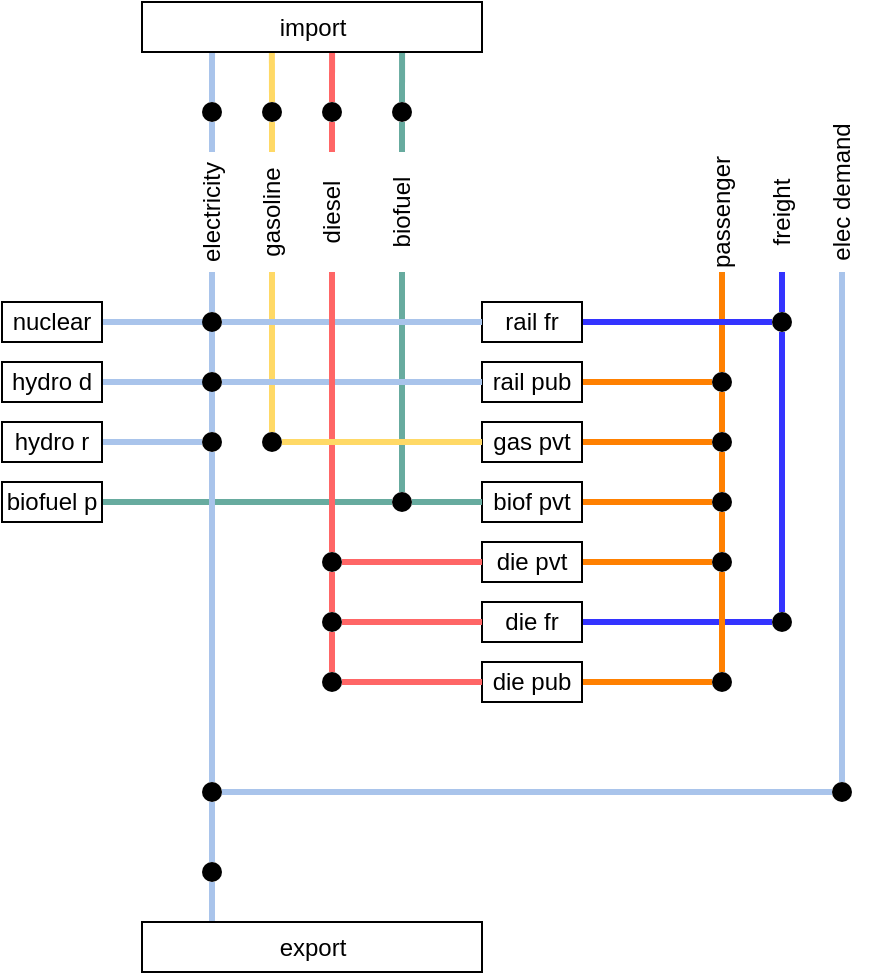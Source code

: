 <mxfile version="20.3.0" type="device"><diagram id="KpXPeBKy199UkRb0RZpr" name="Page-1"><mxGraphModel dx="1426" dy="792" grid="1" gridSize="10" guides="1" tooltips="1" connect="1" arrows="1" fold="1" page="1" pageScale="1" pageWidth="827" pageHeight="1169" math="0" shadow="0"><root><mxCell id="0"/><mxCell id="1" parent="0"/><mxCell id="5WD74SQGdd1ZutrolJfy-83" style="edgeStyle=orthogonalEdgeStyle;rounded=0;orthogonalLoop=1;jettySize=auto;html=1;exitX=0;exitY=0.5;exitDx=0;exitDy=0;entryX=0.5;entryY=0;entryDx=0;entryDy=0;strokeColor=#A9C4EB;strokeWidth=3;startArrow=none;startFill=0;endArrow=none;endFill=0;" parent="1" source="5WD74SQGdd1ZutrolJfy-46" target="5WD74SQGdd1ZutrolJfy-74" edge="1"><mxGeometry relative="1" as="geometry"/></mxCell><mxCell id="5WD74SQGdd1ZutrolJfy-95" style="edgeStyle=orthogonalEdgeStyle;rounded=0;orthogonalLoop=1;jettySize=auto;html=1;exitX=1;exitY=0.5;exitDx=0;exitDy=0;entryX=0.5;entryY=1;entryDx=0;entryDy=0;strokeColor=#A9C4EB;strokeWidth=3;startArrow=none;startFill=0;endArrow=none;endFill=0;" parent="1" source="5WD74SQGdd1ZutrolJfy-46" target="5WD74SQGdd1ZutrolJfy-91" edge="1"><mxGeometry relative="1" as="geometry"/></mxCell><mxCell id="5WD74SQGdd1ZutrolJfy-46" value="electricity" style="text;html=1;strokeColor=none;fillColor=none;align=center;verticalAlign=middle;whiteSpace=wrap;rounded=0;rotation=-90;" parent="1" vertex="1"><mxGeometry x="205" y="180" width="60" height="30" as="geometry"/></mxCell><mxCell id="5WD74SQGdd1ZutrolJfy-135" style="edgeStyle=orthogonalEdgeStyle;rounded=0;orthogonalLoop=1;jettySize=auto;html=1;exitX=0;exitY=0.5;exitDx=0;exitDy=0;entryX=0.5;entryY=0;entryDx=0;entryDy=0;strokeColor=#FFD966;strokeWidth=3;startArrow=none;startFill=0;endArrow=none;endFill=0;" parent="1" source="5WD74SQGdd1ZutrolJfy-47" target="5WD74SQGdd1ZutrolJfy-134" edge="1"><mxGeometry relative="1" as="geometry"/></mxCell><mxCell id="5WD74SQGdd1ZutrolJfy-47" value="gasoline" style="text;html=1;strokeColor=none;fillColor=none;align=center;verticalAlign=middle;whiteSpace=wrap;rounded=0;rotation=-90;" parent="1" vertex="1"><mxGeometry x="235" y="180" width="60" height="30" as="geometry"/></mxCell><mxCell id="5WD74SQGdd1ZutrolJfy-127" style="edgeStyle=orthogonalEdgeStyle;rounded=0;orthogonalLoop=1;jettySize=auto;html=1;exitX=0;exitY=0.5;exitDx=0;exitDy=0;entryX=0.5;entryY=0;entryDx=0;entryDy=0;strokeColor=#67AB9F;strokeWidth=3;startArrow=none;startFill=0;endArrow=none;endFill=0;" parent="1" source="5WD74SQGdd1ZutrolJfy-48" target="5WD74SQGdd1ZutrolJfy-125" edge="1"><mxGeometry relative="1" as="geometry"/></mxCell><mxCell id="5WD74SQGdd1ZutrolJfy-128" style="edgeStyle=orthogonalEdgeStyle;rounded=0;orthogonalLoop=1;jettySize=auto;html=1;exitX=1;exitY=0.5;exitDx=0;exitDy=0;entryX=0.5;entryY=1;entryDx=0;entryDy=0;strokeColor=#67AB9F;strokeWidth=3;startArrow=none;startFill=0;endArrow=none;endFill=0;" parent="1" source="5WD74SQGdd1ZutrolJfy-48" target="5WD74SQGdd1ZutrolJfy-94" edge="1"><mxGeometry relative="1" as="geometry"/></mxCell><mxCell id="5WD74SQGdd1ZutrolJfy-48" value="biofuel" style="text;html=1;strokeColor=none;fillColor=none;align=center;verticalAlign=middle;whiteSpace=wrap;rounded=0;rotation=-90;" parent="1" vertex="1"><mxGeometry x="300" y="180" width="60" height="30" as="geometry"/></mxCell><mxCell id="5WD74SQGdd1ZutrolJfy-49" value="diesel" style="text;html=1;strokeColor=none;fillColor=none;align=center;verticalAlign=middle;whiteSpace=wrap;rounded=0;rotation=-90;" parent="1" vertex="1"><mxGeometry x="265" y="180" width="60" height="30" as="geometry"/></mxCell><mxCell id="5WD74SQGdd1ZutrolJfy-89" value="" style="edgeStyle=orthogonalEdgeStyle;rounded=0;orthogonalLoop=1;jettySize=auto;html=1;strokeColor=#A9C4EB;strokeWidth=3;startArrow=none;startFill=0;endArrow=none;endFill=0;" parent="1" source="5WD74SQGdd1ZutrolJfy-51" target="5WD74SQGdd1ZutrolJfy-75" edge="1"><mxGeometry relative="1" as="geometry"/></mxCell><mxCell id="5WD74SQGdd1ZutrolJfy-51" value="nuclear" style="rounded=0;whiteSpace=wrap;html=1;" parent="1" vertex="1"><mxGeometry x="130" y="240" width="50" height="20" as="geometry"/></mxCell><mxCell id="5WD74SQGdd1ZutrolJfy-87" value="" style="edgeStyle=orthogonalEdgeStyle;rounded=0;orthogonalLoop=1;jettySize=auto;html=1;strokeColor=#A9C4EB;strokeWidth=3;startArrow=none;startFill=0;endArrow=none;endFill=0;" parent="1" source="5WD74SQGdd1ZutrolJfy-52" target="5WD74SQGdd1ZutrolJfy-78" edge="1"><mxGeometry relative="1" as="geometry"/></mxCell><mxCell id="5WD74SQGdd1ZutrolJfy-52" value="hydro r" style="rounded=0;whiteSpace=wrap;html=1;" parent="1" vertex="1"><mxGeometry x="130" y="300" width="50" height="20" as="geometry"/></mxCell><mxCell id="5WD74SQGdd1ZutrolJfy-88" value="" style="edgeStyle=orthogonalEdgeStyle;rounded=0;orthogonalLoop=1;jettySize=auto;html=1;strokeColor=#A9C4EB;strokeWidth=3;startArrow=none;startFill=0;endArrow=none;endFill=0;" parent="1" source="5WD74SQGdd1ZutrolJfy-53" target="5WD74SQGdd1ZutrolJfy-78" edge="1"><mxGeometry relative="1" as="geometry"/></mxCell><mxCell id="5WD74SQGdd1ZutrolJfy-53" value="hydro d" style="rounded=0;whiteSpace=wrap;html=1;" parent="1" vertex="1"><mxGeometry x="130" y="270" width="50" height="20" as="geometry"/></mxCell><mxCell id="5WD74SQGdd1ZutrolJfy-126" style="edgeStyle=orthogonalEdgeStyle;rounded=0;orthogonalLoop=1;jettySize=auto;html=1;exitX=1;exitY=0.5;exitDx=0;exitDy=0;entryX=0;entryY=0.5;entryDx=0;entryDy=0;strokeColor=#67AB9F;strokeWidth=3;startArrow=none;startFill=0;endArrow=none;endFill=0;" parent="1" source="5WD74SQGdd1ZutrolJfy-54" target="5WD74SQGdd1ZutrolJfy-125" edge="1"><mxGeometry relative="1" as="geometry"/></mxCell><mxCell id="5WD74SQGdd1ZutrolJfy-54" value="biofuel p" style="rounded=0;whiteSpace=wrap;html=1;" parent="1" vertex="1"><mxGeometry x="130" y="330" width="50" height="20" as="geometry"/></mxCell><mxCell id="5WD74SQGdd1ZutrolJfy-148" style="edgeStyle=orthogonalEdgeStyle;rounded=0;orthogonalLoop=1;jettySize=auto;html=1;exitX=0;exitY=0.5;exitDx=0;exitDy=0;entryX=0.5;entryY=0;entryDx=0;entryDy=0;strokeColor=#3333FF;strokeWidth=3;startArrow=none;startFill=0;endArrow=none;endFill=0;" parent="1" source="5WD74SQGdd1ZutrolJfy-55" target="5WD74SQGdd1ZutrolJfy-139" edge="1"><mxGeometry relative="1" as="geometry"/></mxCell><mxCell id="5WD74SQGdd1ZutrolJfy-55" value="freight" style="text;html=1;strokeColor=none;fillColor=none;align=center;verticalAlign=middle;whiteSpace=wrap;rounded=0;rotation=-90;" parent="1" vertex="1"><mxGeometry x="490" y="180" width="60" height="30" as="geometry"/></mxCell><mxCell id="5WD74SQGdd1ZutrolJfy-150" style="edgeStyle=orthogonalEdgeStyle;rounded=0;orthogonalLoop=1;jettySize=auto;html=1;exitX=0;exitY=0.5;exitDx=0;exitDy=0;entryX=0.5;entryY=0;entryDx=0;entryDy=0;strokeColor=#FF8000;strokeWidth=3;startArrow=none;startFill=0;endArrow=none;endFill=0;" parent="1" source="5WD74SQGdd1ZutrolJfy-56" target="5WD74SQGdd1ZutrolJfy-140" edge="1"><mxGeometry relative="1" as="geometry"/></mxCell><mxCell id="5WD74SQGdd1ZutrolJfy-56" value="passenger" style="text;html=1;strokeColor=none;fillColor=none;align=center;verticalAlign=middle;whiteSpace=wrap;rounded=0;rotation=-90;" parent="1" vertex="1"><mxGeometry x="460" y="180" width="60" height="30" as="geometry"/></mxCell><mxCell id="5WD74SQGdd1ZutrolJfy-146" style="edgeStyle=orthogonalEdgeStyle;rounded=0;orthogonalLoop=1;jettySize=auto;html=1;exitX=1;exitY=0.5;exitDx=0;exitDy=0;entryX=0;entryY=0.5;entryDx=0;entryDy=0;strokeColor=#3333FF;strokeWidth=3;startArrow=none;startFill=0;endArrow=none;endFill=0;" parent="1" source="5WD74SQGdd1ZutrolJfy-57" target="5WD74SQGdd1ZutrolJfy-139" edge="1"><mxGeometry relative="1" as="geometry"/></mxCell><mxCell id="5WD74SQGdd1ZutrolJfy-57" value="rail fr" style="rounded=0;whiteSpace=wrap;html=1;" parent="1" vertex="1"><mxGeometry x="370" y="240" width="50" height="20" as="geometry"/></mxCell><mxCell id="5WD74SQGdd1ZutrolJfy-158" style="edgeStyle=orthogonalEdgeStyle;rounded=0;orthogonalLoop=1;jettySize=auto;html=1;exitX=1;exitY=0.5;exitDx=0;exitDy=0;entryX=0;entryY=0.5;entryDx=0;entryDy=0;strokeColor=#FF8000;strokeWidth=3;startArrow=none;startFill=0;endArrow=none;endFill=0;" parent="1" source="5WD74SQGdd1ZutrolJfy-58" target="5WD74SQGdd1ZutrolJfy-140" edge="1"><mxGeometry relative="1" as="geometry"/></mxCell><mxCell id="5WD74SQGdd1ZutrolJfy-58" value="rail pub" style="rounded=0;whiteSpace=wrap;html=1;" parent="1" vertex="1"><mxGeometry x="370" y="270" width="50" height="20" as="geometry"/></mxCell><mxCell id="5WD74SQGdd1ZutrolJfy-157" style="edgeStyle=orthogonalEdgeStyle;rounded=0;orthogonalLoop=1;jettySize=auto;html=1;exitX=1;exitY=0.5;exitDx=0;exitDy=0;entryX=0;entryY=0.5;entryDx=0;entryDy=0;strokeColor=#FF8000;strokeWidth=3;startArrow=none;startFill=0;endArrow=none;endFill=0;" parent="1" source="5WD74SQGdd1ZutrolJfy-59" target="5WD74SQGdd1ZutrolJfy-141" edge="1"><mxGeometry relative="1" as="geometry"/></mxCell><mxCell id="5WD74SQGdd1ZutrolJfy-59" value="gas pvt" style="rounded=0;whiteSpace=wrap;html=1;" parent="1" vertex="1"><mxGeometry x="370" y="300" width="50" height="20" as="geometry"/></mxCell><mxCell id="5WD74SQGdd1ZutrolJfy-156" style="edgeStyle=orthogonalEdgeStyle;rounded=0;orthogonalLoop=1;jettySize=auto;html=1;exitX=1;exitY=0.5;exitDx=0;exitDy=0;entryX=0;entryY=0.5;entryDx=0;entryDy=0;strokeColor=#FF8000;strokeWidth=3;startArrow=none;startFill=0;endArrow=none;endFill=0;" parent="1" source="5WD74SQGdd1ZutrolJfy-60" target="5WD74SQGdd1ZutrolJfy-142" edge="1"><mxGeometry relative="1" as="geometry"/></mxCell><mxCell id="5WD74SQGdd1ZutrolJfy-60" value="biof pvt" style="rounded=0;whiteSpace=wrap;html=1;" parent="1" vertex="1"><mxGeometry x="370" y="330" width="50" height="20" as="geometry"/></mxCell><mxCell id="5WD74SQGdd1ZutrolJfy-154" style="edgeStyle=orthogonalEdgeStyle;rounded=0;orthogonalLoop=1;jettySize=auto;html=1;exitX=1;exitY=0.5;exitDx=0;exitDy=0;entryX=0;entryY=0.5;entryDx=0;entryDy=0;strokeColor=#FF8000;strokeWidth=3;startArrow=none;startFill=0;endArrow=none;endFill=0;" parent="1" source="5WD74SQGdd1ZutrolJfy-61" target="5WD74SQGdd1ZutrolJfy-143" edge="1"><mxGeometry relative="1" as="geometry"/></mxCell><mxCell id="5WD74SQGdd1ZutrolJfy-61" value="die pvt" style="rounded=0;whiteSpace=wrap;html=1;" parent="1" vertex="1"><mxGeometry x="370" y="360" width="50" height="20" as="geometry"/></mxCell><mxCell id="5WD74SQGdd1ZutrolJfy-147" style="edgeStyle=orthogonalEdgeStyle;rounded=0;orthogonalLoop=1;jettySize=auto;html=1;exitX=1;exitY=0.5;exitDx=0;exitDy=0;entryX=0;entryY=0.5;entryDx=0;entryDy=0;strokeColor=#3333FF;strokeWidth=3;startArrow=none;startFill=0;endArrow=none;endFill=0;" parent="1" source="5WD74SQGdd1ZutrolJfy-62" target="5WD74SQGdd1ZutrolJfy-144" edge="1"><mxGeometry relative="1" as="geometry"/></mxCell><mxCell id="5WD74SQGdd1ZutrolJfy-62" value="die fr" style="rounded=0;whiteSpace=wrap;html=1;" parent="1" vertex="1"><mxGeometry x="370" y="390" width="50" height="20" as="geometry"/></mxCell><mxCell id="5WD74SQGdd1ZutrolJfy-159" style="edgeStyle=orthogonalEdgeStyle;rounded=0;orthogonalLoop=1;jettySize=auto;html=1;exitX=1;exitY=0.5;exitDx=0;exitDy=0;entryX=0;entryY=0.5;entryDx=0;entryDy=0;strokeColor=#FF8000;strokeWidth=3;startArrow=none;startFill=0;endArrow=none;endFill=0;" parent="1" source="5WD74SQGdd1ZutrolJfy-63" target="5WD74SQGdd1ZutrolJfy-145" edge="1"><mxGeometry relative="1" as="geometry"/></mxCell><mxCell id="5WD74SQGdd1ZutrolJfy-63" value="die pub" style="rounded=0;whiteSpace=wrap;html=1;" parent="1" vertex="1"><mxGeometry x="370" y="420" width="50" height="20" as="geometry"/></mxCell><mxCell id="5WD74SQGdd1ZutrolJfy-133" style="edgeStyle=orthogonalEdgeStyle;rounded=0;orthogonalLoop=1;jettySize=auto;html=1;exitX=0.5;exitY=1;exitDx=0;exitDy=0;entryX=0.206;entryY=0;entryDx=0;entryDy=0;entryPerimeter=0;strokeColor=#A9C4EB;strokeWidth=3;startArrow=none;startFill=0;endArrow=none;endFill=0;" parent="1" source="5WD74SQGdd1ZutrolJfy-72" target="5WD74SQGdd1ZutrolJfy-131" edge="1"><mxGeometry relative="1" as="geometry"/></mxCell><mxCell id="5WD74SQGdd1ZutrolJfy-72" value="" style="shape=ellipse;fillColor=#000000;strokeColor=none;html=1;sketch=0;" parent="1" vertex="1"><mxGeometry x="230" y="520" width="10" height="10" as="geometry"/></mxCell><mxCell id="5WD74SQGdd1ZutrolJfy-84" style="edgeStyle=orthogonalEdgeStyle;rounded=0;orthogonalLoop=1;jettySize=auto;html=1;exitX=0.5;exitY=1;exitDx=0;exitDy=0;entryX=0.5;entryY=0;entryDx=0;entryDy=0;strokeColor=#A9C4EB;strokeWidth=3;startArrow=none;startFill=0;endArrow=none;endFill=0;" parent="1" source="5WD74SQGdd1ZutrolJfy-74" target="5WD74SQGdd1ZutrolJfy-75" edge="1"><mxGeometry relative="1" as="geometry"/></mxCell><mxCell id="5WD74SQGdd1ZutrolJfy-138" style="edgeStyle=orthogonalEdgeStyle;rounded=0;orthogonalLoop=1;jettySize=auto;html=1;exitX=1;exitY=0.5;exitDx=0;exitDy=0;entryX=0;entryY=0.5;entryDx=0;entryDy=0;strokeColor=#A9C4EB;strokeWidth=3;startArrow=none;startFill=0;endArrow=none;endFill=0;" parent="1" source="5WD74SQGdd1ZutrolJfy-74" target="5WD74SQGdd1ZutrolJfy-57" edge="1"><mxGeometry relative="1" as="geometry"/></mxCell><mxCell id="5WD74SQGdd1ZutrolJfy-74" value="" style="shape=ellipse;fillColor=#000000;strokeColor=none;html=1;sketch=0;" parent="1" vertex="1"><mxGeometry x="230" y="245" width="10" height="10" as="geometry"/></mxCell><mxCell id="5WD74SQGdd1ZutrolJfy-85" style="edgeStyle=orthogonalEdgeStyle;rounded=0;orthogonalLoop=1;jettySize=auto;html=1;exitX=0.5;exitY=1;exitDx=0;exitDy=0;entryX=0.5;entryY=0;entryDx=0;entryDy=0;strokeColor=#A9C4EB;strokeWidth=3;startArrow=none;startFill=0;endArrow=none;endFill=0;" parent="1" source="5WD74SQGdd1ZutrolJfy-75" target="5WD74SQGdd1ZutrolJfy-78" edge="1"><mxGeometry relative="1" as="geometry"/></mxCell><mxCell id="5WD74SQGdd1ZutrolJfy-137" style="edgeStyle=orthogonalEdgeStyle;rounded=0;orthogonalLoop=1;jettySize=auto;html=1;exitX=1;exitY=0.5;exitDx=0;exitDy=0;entryX=0;entryY=0.5;entryDx=0;entryDy=0;strokeColor=#A9C4EB;strokeWidth=3;startArrow=none;startFill=0;endArrow=none;endFill=0;" parent="1" source="5WD74SQGdd1ZutrolJfy-75" target="5WD74SQGdd1ZutrolJfy-58" edge="1"><mxGeometry relative="1" as="geometry"/></mxCell><mxCell id="5WD74SQGdd1ZutrolJfy-75" value="" style="shape=ellipse;fillColor=#000000;strokeColor=none;html=1;sketch=0;" parent="1" vertex="1"><mxGeometry x="230" y="275" width="10" height="10" as="geometry"/></mxCell><mxCell id="5WD74SQGdd1ZutrolJfy-167" style="edgeStyle=orthogonalEdgeStyle;rounded=0;orthogonalLoop=1;jettySize=auto;html=1;exitX=0.5;exitY=1;exitDx=0;exitDy=0;entryX=0.5;entryY=0;entryDx=0;entryDy=0;strokeColor=#A9C4EB;strokeWidth=3;startArrow=none;startFill=0;endArrow=none;endFill=0;" parent="1" source="5WD74SQGdd1ZutrolJfy-78" target="5WD74SQGdd1ZutrolJfy-165" edge="1"><mxGeometry relative="1" as="geometry"/></mxCell><mxCell id="5WD74SQGdd1ZutrolJfy-78" value="" style="shape=ellipse;fillColor=#000000;strokeColor=none;html=1;sketch=0;" parent="1" vertex="1"><mxGeometry x="230" y="305" width="10" height="10" as="geometry"/></mxCell><mxCell id="5WD74SQGdd1ZutrolJfy-110" style="edgeStyle=orthogonalEdgeStyle;rounded=0;orthogonalLoop=1;jettySize=auto;html=1;exitX=0.5;exitY=0;exitDx=0;exitDy=0;entryX=0.206;entryY=0.96;entryDx=0;entryDy=0;entryPerimeter=0;strokeColor=#A9C4EB;strokeWidth=3;startArrow=none;startFill=0;endArrow=none;endFill=0;" parent="1" source="5WD74SQGdd1ZutrolJfy-91" target="5WD74SQGdd1ZutrolJfy-109" edge="1"><mxGeometry relative="1" as="geometry"/></mxCell><mxCell id="5WD74SQGdd1ZutrolJfy-91" value="" style="shape=ellipse;fillColor=#000000;strokeColor=none;html=1;sketch=0;" parent="1" vertex="1"><mxGeometry x="230" y="140" width="10" height="10" as="geometry"/></mxCell><mxCell id="5WD74SQGdd1ZutrolJfy-99" style="edgeStyle=orthogonalEdgeStyle;rounded=0;orthogonalLoop=1;jettySize=auto;html=1;exitX=0.5;exitY=1;exitDx=0;exitDy=0;entryX=1;entryY=0.5;entryDx=0;entryDy=0;strokeColor=#FFD966;strokeWidth=3;startArrow=none;startFill=0;endArrow=none;endFill=0;" parent="1" source="5WD74SQGdd1ZutrolJfy-92" target="5WD74SQGdd1ZutrolJfy-47" edge="1"><mxGeometry relative="1" as="geometry"/></mxCell><mxCell id="5WD74SQGdd1ZutrolJfy-111" style="edgeStyle=orthogonalEdgeStyle;rounded=0;orthogonalLoop=1;jettySize=auto;html=1;exitX=0.5;exitY=0;exitDx=0;exitDy=0;entryX=0.382;entryY=0.96;entryDx=0;entryDy=0;entryPerimeter=0;strokeColor=#FFD966;strokeWidth=3;startArrow=none;startFill=0;endArrow=none;endFill=0;" parent="1" source="5WD74SQGdd1ZutrolJfy-92" target="5WD74SQGdd1ZutrolJfy-109" edge="1"><mxGeometry relative="1" as="geometry"/></mxCell><mxCell id="5WD74SQGdd1ZutrolJfy-92" value="" style="shape=ellipse;fillColor=#000000;strokeColor=none;html=1;sketch=0;" parent="1" vertex="1"><mxGeometry x="260" y="140" width="10" height="10" as="geometry"/></mxCell><mxCell id="5WD74SQGdd1ZutrolJfy-112" style="edgeStyle=orthogonalEdgeStyle;rounded=0;orthogonalLoop=1;jettySize=auto;html=1;exitX=0.5;exitY=0;exitDx=0;exitDy=0;entryX=0.559;entryY=0.96;entryDx=0;entryDy=0;entryPerimeter=0;strokeColor=#FF6666;strokeWidth=3;startArrow=none;startFill=0;endArrow=none;endFill=0;" parent="1" source="5WD74SQGdd1ZutrolJfy-93" target="5WD74SQGdd1ZutrolJfy-109" edge="1"><mxGeometry relative="1" as="geometry"/></mxCell><mxCell id="5WD74SQGdd1ZutrolJfy-113" style="edgeStyle=orthogonalEdgeStyle;rounded=0;orthogonalLoop=1;jettySize=auto;html=1;exitX=0.5;exitY=1;exitDx=0;exitDy=0;entryX=1;entryY=0.5;entryDx=0;entryDy=0;strokeColor=#FF6666;strokeWidth=3;startArrow=none;startFill=0;endArrow=none;endFill=0;" parent="1" source="5WD74SQGdd1ZutrolJfy-93" target="5WD74SQGdd1ZutrolJfy-49" edge="1"><mxGeometry relative="1" as="geometry"/></mxCell><mxCell id="5WD74SQGdd1ZutrolJfy-93" value="" style="shape=ellipse;fillColor=#000000;strokeColor=none;html=1;sketch=0;" parent="1" vertex="1"><mxGeometry x="290" y="140" width="10" height="10" as="geometry"/></mxCell><mxCell id="5WD74SQGdd1ZutrolJfy-129" style="edgeStyle=orthogonalEdgeStyle;rounded=0;orthogonalLoop=1;jettySize=auto;html=1;exitX=0.5;exitY=0;exitDx=0;exitDy=0;entryX=0.765;entryY=1;entryDx=0;entryDy=0;entryPerimeter=0;strokeColor=#67AB9F;strokeWidth=3;startArrow=none;startFill=0;endArrow=none;endFill=0;" parent="1" source="5WD74SQGdd1ZutrolJfy-94" target="5WD74SQGdd1ZutrolJfy-109" edge="1"><mxGeometry relative="1" as="geometry"/></mxCell><mxCell id="5WD74SQGdd1ZutrolJfy-94" value="" style="shape=ellipse;fillColor=#000000;strokeColor=none;html=1;sketch=0;" parent="1" vertex="1"><mxGeometry x="325" y="140" width="10" height="10" as="geometry"/></mxCell><mxCell id="5WD74SQGdd1ZutrolJfy-109" value="import" style="html=1;points=[];perimeter=orthogonalPerimeter;" parent="1" vertex="1"><mxGeometry x="200" y="90" width="170" height="25" as="geometry"/></mxCell><mxCell id="5WD74SQGdd1ZutrolJfy-120" style="edgeStyle=orthogonalEdgeStyle;rounded=0;orthogonalLoop=1;jettySize=auto;html=1;exitX=1;exitY=0.5;exitDx=0;exitDy=0;entryX=0;entryY=0.5;entryDx=0;entryDy=0;strokeColor=#FF6666;strokeWidth=3;startArrow=none;startFill=0;endArrow=none;endFill=0;" parent="1" source="5WD74SQGdd1ZutrolJfy-115" target="5WD74SQGdd1ZutrolJfy-61" edge="1"><mxGeometry relative="1" as="geometry"/></mxCell><mxCell id="5WD74SQGdd1ZutrolJfy-121" style="edgeStyle=orthogonalEdgeStyle;rounded=0;orthogonalLoop=1;jettySize=auto;html=1;exitX=0.5;exitY=0;exitDx=0;exitDy=0;strokeColor=#FF6666;strokeWidth=3;startArrow=none;startFill=0;endArrow=none;endFill=0;" parent="1" source="5WD74SQGdd1ZutrolJfy-115" target="5WD74SQGdd1ZutrolJfy-49" edge="1"><mxGeometry relative="1" as="geometry"/></mxCell><mxCell id="5WD74SQGdd1ZutrolJfy-122" style="edgeStyle=orthogonalEdgeStyle;rounded=0;orthogonalLoop=1;jettySize=auto;html=1;exitX=0.5;exitY=1;exitDx=0;exitDy=0;entryX=0.5;entryY=0;entryDx=0;entryDy=0;strokeColor=#FF6666;strokeWidth=3;startArrow=none;startFill=0;endArrow=none;endFill=0;" parent="1" source="5WD74SQGdd1ZutrolJfy-115" target="5WD74SQGdd1ZutrolJfy-116" edge="1"><mxGeometry relative="1" as="geometry"/></mxCell><mxCell id="5WD74SQGdd1ZutrolJfy-115" value="" style="shape=ellipse;fillColor=#000000;strokeColor=none;html=1;sketch=0;" parent="1" vertex="1"><mxGeometry x="290" y="365" width="10" height="10" as="geometry"/></mxCell><mxCell id="5WD74SQGdd1ZutrolJfy-119" style="edgeStyle=orthogonalEdgeStyle;rounded=0;orthogonalLoop=1;jettySize=auto;html=1;exitX=1;exitY=0.5;exitDx=0;exitDy=0;entryX=0;entryY=0.5;entryDx=0;entryDy=0;strokeColor=#FF6666;strokeWidth=3;startArrow=none;startFill=0;endArrow=none;endFill=0;" parent="1" source="5WD74SQGdd1ZutrolJfy-116" target="5WD74SQGdd1ZutrolJfy-62" edge="1"><mxGeometry relative="1" as="geometry"/></mxCell><mxCell id="5WD74SQGdd1ZutrolJfy-123" style="edgeStyle=orthogonalEdgeStyle;rounded=0;orthogonalLoop=1;jettySize=auto;html=1;exitX=0.5;exitY=1;exitDx=0;exitDy=0;entryX=0.5;entryY=0;entryDx=0;entryDy=0;strokeColor=#FF6666;strokeWidth=3;startArrow=none;startFill=0;endArrow=none;endFill=0;" parent="1" source="5WD74SQGdd1ZutrolJfy-116" target="5WD74SQGdd1ZutrolJfy-117" edge="1"><mxGeometry relative="1" as="geometry"/></mxCell><mxCell id="5WD74SQGdd1ZutrolJfy-116" value="" style="shape=ellipse;fillColor=#000000;strokeColor=none;html=1;sketch=0;" parent="1" vertex="1"><mxGeometry x="290" y="395" width="10" height="10" as="geometry"/></mxCell><mxCell id="5WD74SQGdd1ZutrolJfy-118" style="edgeStyle=orthogonalEdgeStyle;rounded=0;orthogonalLoop=1;jettySize=auto;html=1;exitX=1;exitY=0.5;exitDx=0;exitDy=0;entryX=0;entryY=0.5;entryDx=0;entryDy=0;strokeColor=#FF6666;strokeWidth=3;startArrow=none;startFill=0;endArrow=none;endFill=0;" parent="1" source="5WD74SQGdd1ZutrolJfy-117" target="5WD74SQGdd1ZutrolJfy-63" edge="1"><mxGeometry relative="1" as="geometry"/></mxCell><mxCell id="5WD74SQGdd1ZutrolJfy-117" value="" style="shape=ellipse;fillColor=#000000;strokeColor=none;html=1;sketch=0;" parent="1" vertex="1"><mxGeometry x="290" y="425" width="10" height="10" as="geometry"/></mxCell><mxCell id="5WD74SQGdd1ZutrolJfy-130" style="edgeStyle=orthogonalEdgeStyle;rounded=0;orthogonalLoop=1;jettySize=auto;html=1;exitX=1;exitY=0.5;exitDx=0;exitDy=0;entryX=0;entryY=0.5;entryDx=0;entryDy=0;strokeColor=#67AB9F;strokeWidth=3;startArrow=none;startFill=0;endArrow=none;endFill=0;" parent="1" source="5WD74SQGdd1ZutrolJfy-125" target="5WD74SQGdd1ZutrolJfy-60" edge="1"><mxGeometry relative="1" as="geometry"/></mxCell><mxCell id="5WD74SQGdd1ZutrolJfy-125" value="" style="shape=ellipse;fillColor=#000000;strokeColor=none;html=1;sketch=0;" parent="1" vertex="1"><mxGeometry x="325" y="335" width="10" height="10" as="geometry"/></mxCell><mxCell id="5WD74SQGdd1ZutrolJfy-131" value="export" style="html=1;points=[];perimeter=orthogonalPerimeter;" parent="1" vertex="1"><mxGeometry x="200" y="550" width="170" height="25" as="geometry"/></mxCell><mxCell id="5WD74SQGdd1ZutrolJfy-136" style="edgeStyle=orthogonalEdgeStyle;rounded=0;orthogonalLoop=1;jettySize=auto;html=1;exitX=1;exitY=0.5;exitDx=0;exitDy=0;entryX=0;entryY=0.5;entryDx=0;entryDy=0;strokeColor=#FFD966;strokeWidth=3;startArrow=none;startFill=0;endArrow=none;endFill=0;" parent="1" source="5WD74SQGdd1ZutrolJfy-134" target="5WD74SQGdd1ZutrolJfy-59" edge="1"><mxGeometry relative="1" as="geometry"/></mxCell><mxCell id="5WD74SQGdd1ZutrolJfy-134" value="" style="shape=ellipse;fillColor=#000000;strokeColor=none;html=1;sketch=0;" parent="1" vertex="1"><mxGeometry x="260" y="305" width="10" height="10" as="geometry"/></mxCell><mxCell id="5WD74SQGdd1ZutrolJfy-149" style="edgeStyle=orthogonalEdgeStyle;rounded=0;orthogonalLoop=1;jettySize=auto;html=1;exitX=0.5;exitY=1;exitDx=0;exitDy=0;entryX=0.5;entryY=0;entryDx=0;entryDy=0;strokeColor=#3333FF;strokeWidth=3;startArrow=none;startFill=0;endArrow=none;endFill=0;" parent="1" source="5WD74SQGdd1ZutrolJfy-139" target="5WD74SQGdd1ZutrolJfy-144" edge="1"><mxGeometry relative="1" as="geometry"/></mxCell><mxCell id="5WD74SQGdd1ZutrolJfy-139" value="" style="shape=ellipse;fillColor=#000000;strokeColor=none;html=1;sketch=0;" parent="1" vertex="1"><mxGeometry x="515" y="245" width="10" height="10" as="geometry"/></mxCell><mxCell id="5WD74SQGdd1ZutrolJfy-151" style="edgeStyle=orthogonalEdgeStyle;rounded=0;orthogonalLoop=1;jettySize=auto;html=1;exitX=0.5;exitY=1;exitDx=0;exitDy=0;entryX=0.5;entryY=0;entryDx=0;entryDy=0;strokeColor=#FF8000;strokeWidth=3;startArrow=none;startFill=0;endArrow=none;endFill=0;" parent="1" source="5WD74SQGdd1ZutrolJfy-140" target="5WD74SQGdd1ZutrolJfy-141" edge="1"><mxGeometry relative="1" as="geometry"/></mxCell><mxCell id="5WD74SQGdd1ZutrolJfy-140" value="" style="shape=ellipse;fillColor=#000000;strokeColor=none;html=1;sketch=0;" parent="1" vertex="1"><mxGeometry x="485" y="275" width="10" height="10" as="geometry"/></mxCell><mxCell id="5WD74SQGdd1ZutrolJfy-152" style="edgeStyle=orthogonalEdgeStyle;rounded=0;orthogonalLoop=1;jettySize=auto;html=1;exitX=0.5;exitY=1;exitDx=0;exitDy=0;entryX=0.5;entryY=0;entryDx=0;entryDy=0;strokeColor=#FF8000;strokeWidth=3;startArrow=none;startFill=0;endArrow=none;endFill=0;" parent="1" source="5WD74SQGdd1ZutrolJfy-141" target="5WD74SQGdd1ZutrolJfy-142" edge="1"><mxGeometry relative="1" as="geometry"/></mxCell><mxCell id="5WD74SQGdd1ZutrolJfy-141" value="" style="shape=ellipse;fillColor=#000000;strokeColor=none;html=1;sketch=0;" parent="1" vertex="1"><mxGeometry x="485" y="305" width="10" height="10" as="geometry"/></mxCell><mxCell id="5WD74SQGdd1ZutrolJfy-153" style="edgeStyle=orthogonalEdgeStyle;rounded=0;orthogonalLoop=1;jettySize=auto;html=1;exitX=0.5;exitY=1;exitDx=0;exitDy=0;entryX=0.5;entryY=0;entryDx=0;entryDy=0;strokeColor=#FF8000;strokeWidth=3;startArrow=none;startFill=0;endArrow=none;endFill=0;" parent="1" source="5WD74SQGdd1ZutrolJfy-142" target="5WD74SQGdd1ZutrolJfy-143" edge="1"><mxGeometry relative="1" as="geometry"/></mxCell><mxCell id="5WD74SQGdd1ZutrolJfy-142" value="" style="shape=ellipse;fillColor=#000000;strokeColor=none;html=1;sketch=0;" parent="1" vertex="1"><mxGeometry x="485" y="335" width="10" height="10" as="geometry"/></mxCell><mxCell id="5WD74SQGdd1ZutrolJfy-143" value="" style="shape=ellipse;fillColor=#000000;strokeColor=none;html=1;sketch=0;" parent="1" vertex="1"><mxGeometry x="485" y="365" width="10" height="10" as="geometry"/></mxCell><mxCell id="5WD74SQGdd1ZutrolJfy-144" value="" style="shape=ellipse;fillColor=#000000;strokeColor=none;html=1;sketch=0;" parent="1" vertex="1"><mxGeometry x="515" y="395" width="10" height="10" as="geometry"/></mxCell><mxCell id="5WD74SQGdd1ZutrolJfy-160" style="edgeStyle=orthogonalEdgeStyle;rounded=0;orthogonalLoop=1;jettySize=auto;html=1;exitX=0.5;exitY=0;exitDx=0;exitDy=0;entryX=0.5;entryY=1;entryDx=0;entryDy=0;strokeColor=#FF8000;strokeWidth=3;startArrow=none;startFill=0;endArrow=none;endFill=0;" parent="1" source="5WD74SQGdd1ZutrolJfy-145" target="5WD74SQGdd1ZutrolJfy-143" edge="1"><mxGeometry relative="1" as="geometry"/></mxCell><mxCell id="5WD74SQGdd1ZutrolJfy-145" value="" style="shape=ellipse;fillColor=#000000;strokeColor=none;html=1;sketch=0;" parent="1" vertex="1"><mxGeometry x="485" y="425" width="10" height="10" as="geometry"/></mxCell><mxCell id="5WD74SQGdd1ZutrolJfy-164" style="edgeStyle=orthogonalEdgeStyle;rounded=0;orthogonalLoop=1;jettySize=auto;html=1;exitX=0;exitY=0.5;exitDx=0;exitDy=0;entryX=0.5;entryY=0;entryDx=0;entryDy=0;strokeColor=#A9C4EB;strokeWidth=3;startArrow=none;startFill=0;endArrow=none;endFill=0;" parent="1" source="5WD74SQGdd1ZutrolJfy-162" target="5WD74SQGdd1ZutrolJfy-163" edge="1"><mxGeometry relative="1" as="geometry"/></mxCell><mxCell id="5WD74SQGdd1ZutrolJfy-162" value="elec demand" style="text;html=1;strokeColor=none;fillColor=none;align=center;verticalAlign=middle;whiteSpace=wrap;rounded=0;rotation=-90;" parent="1" vertex="1"><mxGeometry x="510" y="170" width="80" height="30" as="geometry"/></mxCell><mxCell id="5WD74SQGdd1ZutrolJfy-163" value="" style="shape=ellipse;fillColor=#000000;strokeColor=none;html=1;sketch=0;" parent="1" vertex="1"><mxGeometry x="545" y="480" width="10" height="10" as="geometry"/></mxCell><mxCell id="5WD74SQGdd1ZutrolJfy-168" style="edgeStyle=orthogonalEdgeStyle;rounded=0;orthogonalLoop=1;jettySize=auto;html=1;exitX=0.5;exitY=1;exitDx=0;exitDy=0;entryX=0.5;entryY=0;entryDx=0;entryDy=0;strokeColor=#A9C4EB;strokeWidth=3;startArrow=none;startFill=0;endArrow=none;endFill=0;" parent="1" source="5WD74SQGdd1ZutrolJfy-165" target="5WD74SQGdd1ZutrolJfy-72" edge="1"><mxGeometry relative="1" as="geometry"/></mxCell><mxCell id="5WD74SQGdd1ZutrolJfy-169" style="edgeStyle=orthogonalEdgeStyle;rounded=0;orthogonalLoop=1;jettySize=auto;html=1;exitX=1;exitY=0.5;exitDx=0;exitDy=0;entryX=0;entryY=0.5;entryDx=0;entryDy=0;strokeColor=#A9C4EB;strokeWidth=3;startArrow=none;startFill=0;endArrow=none;endFill=0;" parent="1" source="5WD74SQGdd1ZutrolJfy-165" target="5WD74SQGdd1ZutrolJfy-163" edge="1"><mxGeometry relative="1" as="geometry"/></mxCell><mxCell id="5WD74SQGdd1ZutrolJfy-165" value="" style="shape=ellipse;fillColor=#000000;strokeColor=none;html=1;sketch=0;" parent="1" vertex="1"><mxGeometry x="230" y="480" width="10" height="10" as="geometry"/></mxCell></root></mxGraphModel></diagram></mxfile>